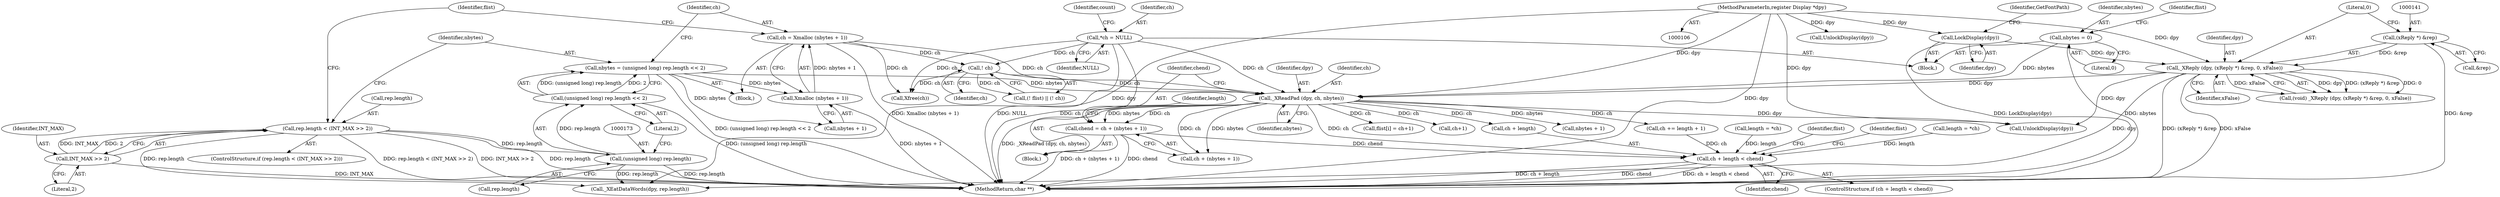 digraph "0_libx11_b469da1430cdcee06e31c6251b83aede072a1ff0_0@pointer" {
"1000211" [label="(Call,chend = ch + (nbytes + 1))"];
"1000207" [label="(Call,_XReadPad (dpy, ch, nbytes))"];
"1000138" [label="(Call,_XReply (dpy, (xReply *) &rep, 0, xFalse))"];
"1000131" [label="(Call,LockDisplay(dpy))"];
"1000107" [label="(MethodParameterIn,register Display *dpy)"];
"1000140" [label="(Call,(xReply *) &rep)"];
"1000178" [label="(Call,ch = Xmalloc (nbytes + 1))"];
"1000180" [label="(Call,Xmalloc (nbytes + 1))"];
"1000169" [label="(Call,nbytes = (unsigned long) rep.length << 2)"];
"1000171" [label="(Call,(unsigned long) rep.length << 2)"];
"1000172" [label="(Call,(unsigned long) rep.length)"];
"1000161" [label="(Call,rep.length < (INT_MAX >> 2))"];
"1000165" [label="(Call,INT_MAX >> 2)"];
"1000188" [label="(Call,! ch)"];
"1000120" [label="(Call,*ch = NULL)"];
"1000112" [label="(Call,nbytes = 0)"];
"1000235" [label="(Call,ch + length < chend)"];
"1000121" [label="(Identifier,ch)"];
"1000193" [label="(Call,Xfree(ch))"];
"1000138" [label="(Call,_XReply (dpy, (xReply *) &rep, 0, xFalse))"];
"1000241" [label="(Call,flist[i] = ch+1)"];
"1000195" [label="(Call,_XEatDataWords(dpy, rep.length))"];
"1000160" [label="(ControlStructure,if (rep.length < (INT_MAX >> 2)))"];
"1000208" [label="(Identifier,dpy)"];
"1000126" [label="(Identifier,count)"];
"1000236" [label="(Call,ch + length)"];
"1000185" [label="(Call,(! flist) || (! ch))"];
"1000211" [label="(Call,chend = ch + (nbytes + 1))"];
"1000187" [label="(Identifier,flist)"];
"1000179" [label="(Identifier,ch)"];
"1000107" [label="(MethodParameterIn,register Display *dpy)"];
"1000172" [label="(Call,(unsigned long) rep.length)"];
"1000114" [label="(Literal,0)"];
"1000239" [label="(Identifier,chend)"];
"1000178" [label="(Call,ch = Xmalloc (nbytes + 1))"];
"1000145" [label="(Identifier,xFalse)"];
"1000113" [label="(Identifier,nbytes)"];
"1000132" [label="(Identifier,dpy)"];
"1000112" [label="(Call,nbytes = 0)"];
"1000177" [label="(Literal,2)"];
"1000234" [label="(ControlStructure,if (ch + length < chend))"];
"1000168" [label="(Block,)"];
"1000140" [label="(Call,(xReply *) &rep)"];
"1000245" [label="(Call,ch+1)"];
"1000180" [label="(Call,Xmalloc (nbytes + 1))"];
"1000162" [label="(Call,rep.length)"];
"1000248" [label="(Call,ch += length + 1)"];
"1000171" [label="(Call,(unsigned long) rep.length << 2)"];
"1000266" [label="(Identifier,flist)"];
"1000169" [label="(Call,nbytes = (unsigned long) rep.length << 2)"];
"1000235" [label="(Call,ch + length < chend)"];
"1000219" [label="(Identifier,length)"];
"1000122" [label="(Identifier,NULL)"];
"1000215" [label="(Call,nbytes + 1)"];
"1000131" [label="(Call,LockDisplay(dpy))"];
"1000161" [label="(Call,rep.length < (INT_MAX >> 2))"];
"1000150" [label="(Block,)"];
"1000209" [label="(Identifier,ch)"];
"1000200" [label="(Call,UnlockDisplay(dpy))"];
"1000212" [label="(Identifier,chend)"];
"1000174" [label="(Call,rep.length)"];
"1000136" [label="(Call,(void) _XReply (dpy, (xReply *) &rep, 0, xFalse))"];
"1000188" [label="(Call,! ch)"];
"1000273" [label="(Call,UnlockDisplay(dpy))"];
"1000181" [label="(Call,nbytes + 1)"];
"1000253" [label="(Call,length = *ch)"];
"1000210" [label="(Identifier,nbytes)"];
"1000144" [label="(Literal,0)"];
"1000120" [label="(Call,*ch = NULL)"];
"1000142" [label="(Call,&rep)"];
"1000139" [label="(Identifier,dpy)"];
"1000117" [label="(Identifier,flist)"];
"1000213" [label="(Call,ch + (nbytes + 1))"];
"1000109" [label="(Block,)"];
"1000166" [label="(Identifier,INT_MAX)"];
"1000218" [label="(Call,length = *ch)"];
"1000243" [label="(Identifier,flist)"];
"1000165" [label="(Call,INT_MAX >> 2)"];
"1000189" [label="(Identifier,ch)"];
"1000170" [label="(Identifier,nbytes)"];
"1000167" [label="(Literal,2)"];
"1000207" [label="(Call,_XReadPad (dpy, ch, nbytes))"];
"1000278" [label="(MethodReturn,char **)"];
"1000134" [label="(Identifier,GetFontPath)"];
"1000211" -> "1000150"  [label="AST: "];
"1000211" -> "1000213"  [label="CFG: "];
"1000212" -> "1000211"  [label="AST: "];
"1000213" -> "1000211"  [label="AST: "];
"1000219" -> "1000211"  [label="CFG: "];
"1000211" -> "1000278"  [label="DDG: chend"];
"1000211" -> "1000278"  [label="DDG: ch + (nbytes + 1)"];
"1000207" -> "1000211"  [label="DDG: ch"];
"1000207" -> "1000211"  [label="DDG: nbytes"];
"1000211" -> "1000235"  [label="DDG: chend"];
"1000207" -> "1000150"  [label="AST: "];
"1000207" -> "1000210"  [label="CFG: "];
"1000208" -> "1000207"  [label="AST: "];
"1000209" -> "1000207"  [label="AST: "];
"1000210" -> "1000207"  [label="AST: "];
"1000212" -> "1000207"  [label="CFG: "];
"1000207" -> "1000278"  [label="DDG: _XReadPad (dpy, ch, nbytes)"];
"1000138" -> "1000207"  [label="DDG: dpy"];
"1000107" -> "1000207"  [label="DDG: dpy"];
"1000178" -> "1000207"  [label="DDG: ch"];
"1000188" -> "1000207"  [label="DDG: ch"];
"1000120" -> "1000207"  [label="DDG: ch"];
"1000112" -> "1000207"  [label="DDG: nbytes"];
"1000169" -> "1000207"  [label="DDG: nbytes"];
"1000207" -> "1000213"  [label="DDG: ch"];
"1000207" -> "1000213"  [label="DDG: nbytes"];
"1000207" -> "1000215"  [label="DDG: nbytes"];
"1000207" -> "1000235"  [label="DDG: ch"];
"1000207" -> "1000236"  [label="DDG: ch"];
"1000207" -> "1000241"  [label="DDG: ch"];
"1000207" -> "1000245"  [label="DDG: ch"];
"1000207" -> "1000248"  [label="DDG: ch"];
"1000207" -> "1000273"  [label="DDG: dpy"];
"1000138" -> "1000136"  [label="AST: "];
"1000138" -> "1000145"  [label="CFG: "];
"1000139" -> "1000138"  [label="AST: "];
"1000140" -> "1000138"  [label="AST: "];
"1000144" -> "1000138"  [label="AST: "];
"1000145" -> "1000138"  [label="AST: "];
"1000136" -> "1000138"  [label="CFG: "];
"1000138" -> "1000278"  [label="DDG: (xReply *) &rep"];
"1000138" -> "1000278"  [label="DDG: xFalse"];
"1000138" -> "1000136"  [label="DDG: dpy"];
"1000138" -> "1000136"  [label="DDG: (xReply *) &rep"];
"1000138" -> "1000136"  [label="DDG: 0"];
"1000138" -> "1000136"  [label="DDG: xFalse"];
"1000131" -> "1000138"  [label="DDG: dpy"];
"1000107" -> "1000138"  [label="DDG: dpy"];
"1000140" -> "1000138"  [label="DDG: &rep"];
"1000138" -> "1000195"  [label="DDG: dpy"];
"1000138" -> "1000273"  [label="DDG: dpy"];
"1000131" -> "1000109"  [label="AST: "];
"1000131" -> "1000132"  [label="CFG: "];
"1000132" -> "1000131"  [label="AST: "];
"1000134" -> "1000131"  [label="CFG: "];
"1000131" -> "1000278"  [label="DDG: LockDisplay(dpy)"];
"1000107" -> "1000131"  [label="DDG: dpy"];
"1000107" -> "1000106"  [label="AST: "];
"1000107" -> "1000278"  [label="DDG: dpy"];
"1000107" -> "1000195"  [label="DDG: dpy"];
"1000107" -> "1000200"  [label="DDG: dpy"];
"1000107" -> "1000273"  [label="DDG: dpy"];
"1000140" -> "1000142"  [label="CFG: "];
"1000141" -> "1000140"  [label="AST: "];
"1000142" -> "1000140"  [label="AST: "];
"1000144" -> "1000140"  [label="CFG: "];
"1000140" -> "1000278"  [label="DDG: &rep"];
"1000178" -> "1000168"  [label="AST: "];
"1000178" -> "1000180"  [label="CFG: "];
"1000179" -> "1000178"  [label="AST: "];
"1000180" -> "1000178"  [label="AST: "];
"1000187" -> "1000178"  [label="CFG: "];
"1000178" -> "1000278"  [label="DDG: Xmalloc (nbytes + 1)"];
"1000180" -> "1000178"  [label="DDG: nbytes + 1"];
"1000178" -> "1000188"  [label="DDG: ch"];
"1000178" -> "1000193"  [label="DDG: ch"];
"1000180" -> "1000181"  [label="CFG: "];
"1000181" -> "1000180"  [label="AST: "];
"1000180" -> "1000278"  [label="DDG: nbytes + 1"];
"1000169" -> "1000180"  [label="DDG: nbytes"];
"1000169" -> "1000168"  [label="AST: "];
"1000169" -> "1000171"  [label="CFG: "];
"1000170" -> "1000169"  [label="AST: "];
"1000171" -> "1000169"  [label="AST: "];
"1000179" -> "1000169"  [label="CFG: "];
"1000169" -> "1000278"  [label="DDG: (unsigned long) rep.length << 2"];
"1000171" -> "1000169"  [label="DDG: (unsigned long) rep.length"];
"1000171" -> "1000169"  [label="DDG: 2"];
"1000169" -> "1000181"  [label="DDG: nbytes"];
"1000171" -> "1000177"  [label="CFG: "];
"1000172" -> "1000171"  [label="AST: "];
"1000177" -> "1000171"  [label="AST: "];
"1000171" -> "1000278"  [label="DDG: (unsigned long) rep.length"];
"1000172" -> "1000171"  [label="DDG: rep.length"];
"1000172" -> "1000174"  [label="CFG: "];
"1000173" -> "1000172"  [label="AST: "];
"1000174" -> "1000172"  [label="AST: "];
"1000177" -> "1000172"  [label="CFG: "];
"1000172" -> "1000278"  [label="DDG: rep.length"];
"1000161" -> "1000172"  [label="DDG: rep.length"];
"1000172" -> "1000195"  [label="DDG: rep.length"];
"1000161" -> "1000160"  [label="AST: "];
"1000161" -> "1000165"  [label="CFG: "];
"1000162" -> "1000161"  [label="AST: "];
"1000165" -> "1000161"  [label="AST: "];
"1000170" -> "1000161"  [label="CFG: "];
"1000187" -> "1000161"  [label="CFG: "];
"1000161" -> "1000278"  [label="DDG: rep.length"];
"1000161" -> "1000278"  [label="DDG: rep.length < (INT_MAX >> 2)"];
"1000161" -> "1000278"  [label="DDG: INT_MAX >> 2"];
"1000165" -> "1000161"  [label="DDG: INT_MAX"];
"1000165" -> "1000161"  [label="DDG: 2"];
"1000161" -> "1000195"  [label="DDG: rep.length"];
"1000165" -> "1000167"  [label="CFG: "];
"1000166" -> "1000165"  [label="AST: "];
"1000167" -> "1000165"  [label="AST: "];
"1000165" -> "1000278"  [label="DDG: INT_MAX"];
"1000188" -> "1000185"  [label="AST: "];
"1000188" -> "1000189"  [label="CFG: "];
"1000189" -> "1000188"  [label="AST: "];
"1000185" -> "1000188"  [label="CFG: "];
"1000188" -> "1000185"  [label="DDG: ch"];
"1000120" -> "1000188"  [label="DDG: ch"];
"1000188" -> "1000193"  [label="DDG: ch"];
"1000120" -> "1000109"  [label="AST: "];
"1000120" -> "1000122"  [label="CFG: "];
"1000121" -> "1000120"  [label="AST: "];
"1000122" -> "1000120"  [label="AST: "];
"1000126" -> "1000120"  [label="CFG: "];
"1000120" -> "1000278"  [label="DDG: ch"];
"1000120" -> "1000278"  [label="DDG: NULL"];
"1000120" -> "1000193"  [label="DDG: ch"];
"1000112" -> "1000109"  [label="AST: "];
"1000112" -> "1000114"  [label="CFG: "];
"1000113" -> "1000112"  [label="AST: "];
"1000114" -> "1000112"  [label="AST: "];
"1000117" -> "1000112"  [label="CFG: "];
"1000112" -> "1000278"  [label="DDG: nbytes"];
"1000235" -> "1000234"  [label="AST: "];
"1000235" -> "1000239"  [label="CFG: "];
"1000236" -> "1000235"  [label="AST: "];
"1000239" -> "1000235"  [label="AST: "];
"1000243" -> "1000235"  [label="CFG: "];
"1000266" -> "1000235"  [label="CFG: "];
"1000235" -> "1000278"  [label="DDG: ch + length"];
"1000235" -> "1000278"  [label="DDG: chend"];
"1000235" -> "1000278"  [label="DDG: ch + length < chend"];
"1000248" -> "1000235"  [label="DDG: ch"];
"1000218" -> "1000235"  [label="DDG: length"];
"1000253" -> "1000235"  [label="DDG: length"];
}
